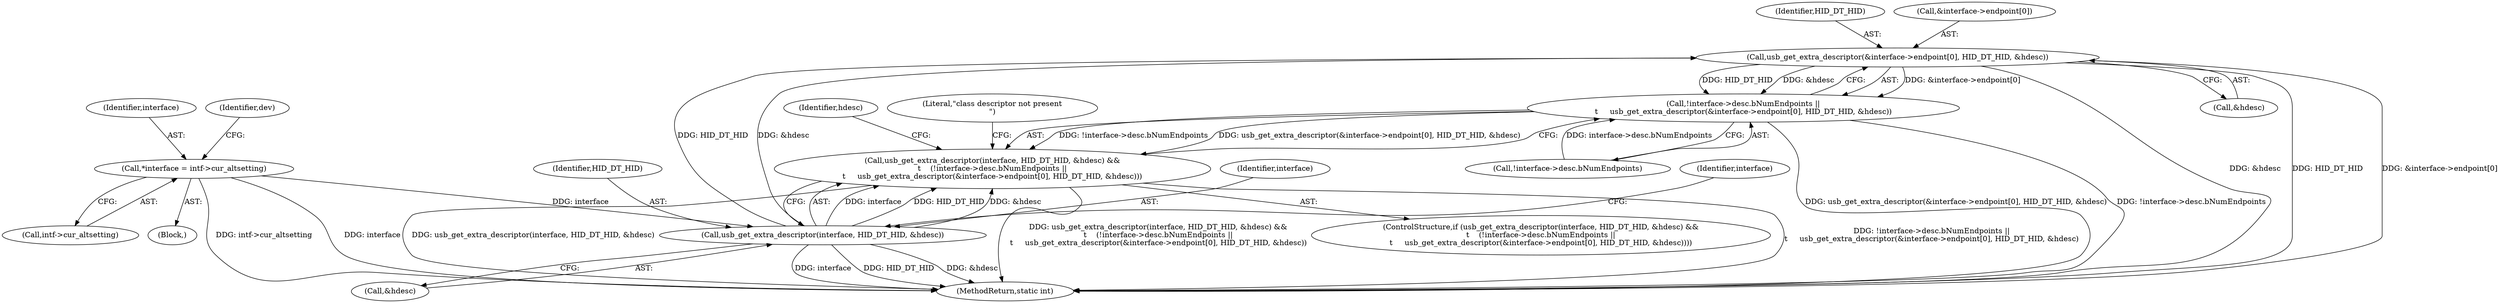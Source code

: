 digraph "0_linux_f043bfc98c193c284e2cd768fefabe18ac2fed9b@array" {
"1000201" [label="(Call,usb_get_extra_descriptor(&interface->endpoint[0], HID_DT_HID, &hdesc))"];
"1000189" [label="(Call,usb_get_extra_descriptor(interface, HID_DT_HID, &hdesc))"];
"1000114" [label="(Call,*interface = intf->cur_altsetting)"];
"1000194" [label="(Call,!interface->desc.bNumEndpoints ||\n\t     usb_get_extra_descriptor(&interface->endpoint[0], HID_DT_HID, &hdesc))"];
"1000188" [label="(Call,usb_get_extra_descriptor(interface, HID_DT_HID, &hdesc) &&\n\t    (!interface->desc.bNumEndpoints ||\n\t     usb_get_extra_descriptor(&interface->endpoint[0], HID_DT_HID, &hdesc)))"];
"1000201" [label="(Call,usb_get_extra_descriptor(&interface->endpoint[0], HID_DT_HID, &hdesc))"];
"1000220" [label="(Identifier,hdesc)"];
"1000189" [label="(Call,usb_get_extra_descriptor(interface, HID_DT_HID, &hdesc))"];
"1000195" [label="(Call,!interface->desc.bNumEndpoints)"];
"1000190" [label="(Identifier,interface)"];
"1000369" [label="(MethodReturn,static int)"];
"1000208" [label="(Identifier,HID_DT_HID)"];
"1000192" [label="(Call,&hdesc)"];
"1000202" [label="(Call,&interface->endpoint[0])"];
"1000209" [label="(Call,&hdesc)"];
"1000187" [label="(ControlStructure,if (usb_get_extra_descriptor(interface, HID_DT_HID, &hdesc) &&\n\t    (!interface->desc.bNumEndpoints ||\n\t     usb_get_extra_descriptor(&interface->endpoint[0], HID_DT_HID, &hdesc))))"];
"1000213" [label="(Literal,\"class descriptor not present\n\")"];
"1000116" [label="(Call,intf->cur_altsetting)"];
"1000115" [label="(Identifier,interface)"];
"1000198" [label="(Identifier,interface)"];
"1000121" [label="(Identifier,dev)"];
"1000114" [label="(Call,*interface = intf->cur_altsetting)"];
"1000194" [label="(Call,!interface->desc.bNumEndpoints ||\n\t     usb_get_extra_descriptor(&interface->endpoint[0], HID_DT_HID, &hdesc))"];
"1000191" [label="(Identifier,HID_DT_HID)"];
"1000103" [label="(Block,)"];
"1000188" [label="(Call,usb_get_extra_descriptor(interface, HID_DT_HID, &hdesc) &&\n\t    (!interface->desc.bNumEndpoints ||\n\t     usb_get_extra_descriptor(&interface->endpoint[0], HID_DT_HID, &hdesc)))"];
"1000201" -> "1000194"  [label="AST: "];
"1000201" -> "1000209"  [label="CFG: "];
"1000202" -> "1000201"  [label="AST: "];
"1000208" -> "1000201"  [label="AST: "];
"1000209" -> "1000201"  [label="AST: "];
"1000194" -> "1000201"  [label="CFG: "];
"1000201" -> "1000369"  [label="DDG: &hdesc"];
"1000201" -> "1000369"  [label="DDG: HID_DT_HID"];
"1000201" -> "1000369"  [label="DDG: &interface->endpoint[0]"];
"1000201" -> "1000194"  [label="DDG: &interface->endpoint[0]"];
"1000201" -> "1000194"  [label="DDG: HID_DT_HID"];
"1000201" -> "1000194"  [label="DDG: &hdesc"];
"1000189" -> "1000201"  [label="DDG: HID_DT_HID"];
"1000189" -> "1000201"  [label="DDG: &hdesc"];
"1000189" -> "1000188"  [label="AST: "];
"1000189" -> "1000192"  [label="CFG: "];
"1000190" -> "1000189"  [label="AST: "];
"1000191" -> "1000189"  [label="AST: "];
"1000192" -> "1000189"  [label="AST: "];
"1000198" -> "1000189"  [label="CFG: "];
"1000188" -> "1000189"  [label="CFG: "];
"1000189" -> "1000369"  [label="DDG: interface"];
"1000189" -> "1000369"  [label="DDG: HID_DT_HID"];
"1000189" -> "1000369"  [label="DDG: &hdesc"];
"1000189" -> "1000188"  [label="DDG: interface"];
"1000189" -> "1000188"  [label="DDG: HID_DT_HID"];
"1000189" -> "1000188"  [label="DDG: &hdesc"];
"1000114" -> "1000189"  [label="DDG: interface"];
"1000114" -> "1000103"  [label="AST: "];
"1000114" -> "1000116"  [label="CFG: "];
"1000115" -> "1000114"  [label="AST: "];
"1000116" -> "1000114"  [label="AST: "];
"1000121" -> "1000114"  [label="CFG: "];
"1000114" -> "1000369"  [label="DDG: interface"];
"1000114" -> "1000369"  [label="DDG: intf->cur_altsetting"];
"1000194" -> "1000188"  [label="AST: "];
"1000194" -> "1000195"  [label="CFG: "];
"1000195" -> "1000194"  [label="AST: "];
"1000188" -> "1000194"  [label="CFG: "];
"1000194" -> "1000369"  [label="DDG: usb_get_extra_descriptor(&interface->endpoint[0], HID_DT_HID, &hdesc)"];
"1000194" -> "1000369"  [label="DDG: !interface->desc.bNumEndpoints"];
"1000194" -> "1000188"  [label="DDG: !interface->desc.bNumEndpoints"];
"1000194" -> "1000188"  [label="DDG: usb_get_extra_descriptor(&interface->endpoint[0], HID_DT_HID, &hdesc)"];
"1000195" -> "1000194"  [label="DDG: interface->desc.bNumEndpoints"];
"1000188" -> "1000187"  [label="AST: "];
"1000213" -> "1000188"  [label="CFG: "];
"1000220" -> "1000188"  [label="CFG: "];
"1000188" -> "1000369"  [label="DDG: usb_get_extra_descriptor(interface, HID_DT_HID, &hdesc) &&\n\t    (!interface->desc.bNumEndpoints ||\n\t     usb_get_extra_descriptor(&interface->endpoint[0], HID_DT_HID, &hdesc))"];
"1000188" -> "1000369"  [label="DDG: !interface->desc.bNumEndpoints ||\n\t     usb_get_extra_descriptor(&interface->endpoint[0], HID_DT_HID, &hdesc)"];
"1000188" -> "1000369"  [label="DDG: usb_get_extra_descriptor(interface, HID_DT_HID, &hdesc)"];
}
